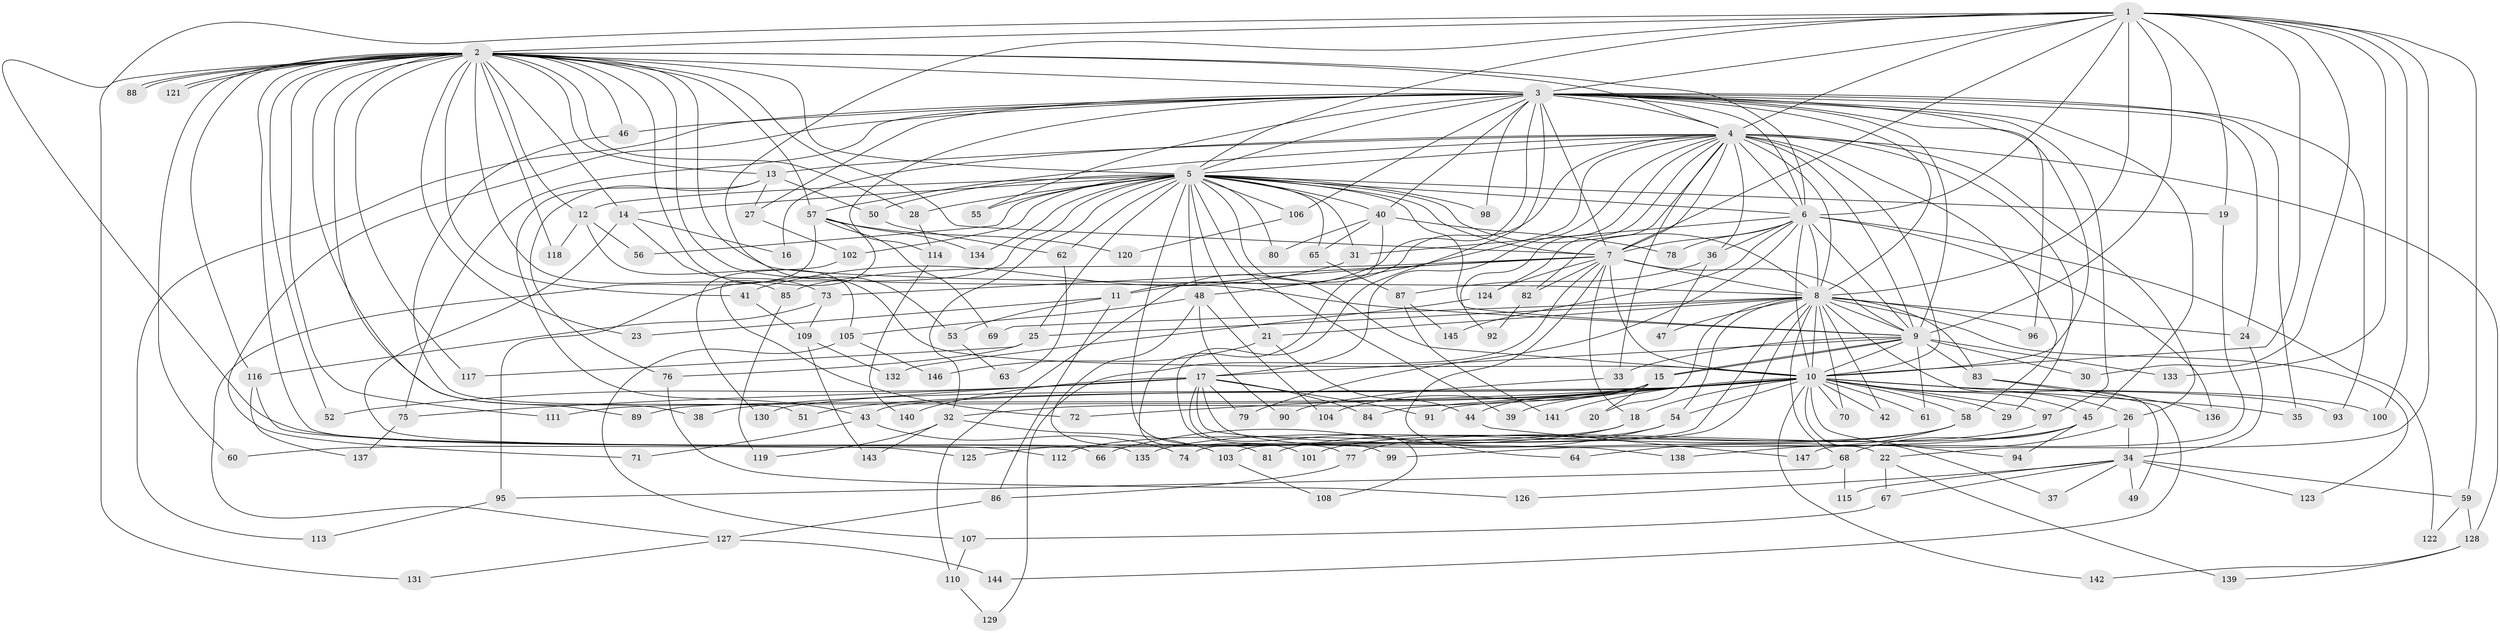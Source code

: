 // Generated by graph-tools (version 1.1) at 2025/34/03/09/25 02:34:54]
// undirected, 147 vertices, 319 edges
graph export_dot {
graph [start="1"]
  node [color=gray90,style=filled];
  1;
  2;
  3;
  4;
  5;
  6;
  7;
  8;
  9;
  10;
  11;
  12;
  13;
  14;
  15;
  16;
  17;
  18;
  19;
  20;
  21;
  22;
  23;
  24;
  25;
  26;
  27;
  28;
  29;
  30;
  31;
  32;
  33;
  34;
  35;
  36;
  37;
  38;
  39;
  40;
  41;
  42;
  43;
  44;
  45;
  46;
  47;
  48;
  49;
  50;
  51;
  52;
  53;
  54;
  55;
  56;
  57;
  58;
  59;
  60;
  61;
  62;
  63;
  64;
  65;
  66;
  67;
  68;
  69;
  70;
  71;
  72;
  73;
  74;
  75;
  76;
  77;
  78;
  79;
  80;
  81;
  82;
  83;
  84;
  85;
  86;
  87;
  88;
  89;
  90;
  91;
  92;
  93;
  94;
  95;
  96;
  97;
  98;
  99;
  100;
  101;
  102;
  103;
  104;
  105;
  106;
  107;
  108;
  109;
  110;
  111;
  112;
  113;
  114;
  115;
  116;
  117;
  118;
  119;
  120;
  121;
  122;
  123;
  124;
  125;
  126;
  127;
  128;
  129;
  130;
  131;
  132;
  133;
  134;
  135;
  136;
  137;
  138;
  139;
  140;
  141;
  142;
  143;
  144;
  145;
  146;
  147;
  1 -- 2;
  1 -- 3;
  1 -- 4;
  1 -- 5;
  1 -- 6;
  1 -- 7;
  1 -- 8;
  1 -- 9;
  1 -- 10;
  1 -- 19;
  1 -- 22;
  1 -- 30;
  1 -- 53;
  1 -- 59;
  1 -- 100;
  1 -- 112;
  1 -- 133;
  2 -- 3;
  2 -- 4;
  2 -- 5;
  2 -- 6;
  2 -- 7;
  2 -- 8;
  2 -- 9;
  2 -- 10;
  2 -- 12;
  2 -- 13;
  2 -- 14;
  2 -- 23;
  2 -- 28;
  2 -- 38;
  2 -- 41;
  2 -- 46;
  2 -- 52;
  2 -- 57;
  2 -- 60;
  2 -- 85;
  2 -- 88;
  2 -- 88;
  2 -- 89;
  2 -- 111;
  2 -- 116;
  2 -- 117;
  2 -- 118;
  2 -- 121;
  2 -- 121;
  2 -- 131;
  2 -- 135;
  3 -- 4;
  3 -- 5;
  3 -- 6;
  3 -- 7;
  3 -- 8;
  3 -- 9;
  3 -- 10;
  3 -- 11;
  3 -- 24;
  3 -- 27;
  3 -- 35;
  3 -- 40;
  3 -- 45;
  3 -- 46;
  3 -- 55;
  3 -- 71;
  3 -- 75;
  3 -- 93;
  3 -- 96;
  3 -- 97;
  3 -- 98;
  3 -- 99;
  3 -- 106;
  3 -- 113;
  3 -- 114;
  4 -- 5;
  4 -- 6;
  4 -- 7;
  4 -- 8;
  4 -- 9;
  4 -- 10;
  4 -- 13;
  4 -- 16;
  4 -- 17;
  4 -- 26;
  4 -- 29;
  4 -- 33;
  4 -- 36;
  4 -- 48;
  4 -- 57;
  4 -- 58;
  4 -- 82;
  4 -- 92;
  4 -- 110;
  4 -- 124;
  4 -- 128;
  5 -- 6;
  5 -- 7;
  5 -- 8;
  5 -- 9;
  5 -- 10;
  5 -- 12;
  5 -- 14;
  5 -- 19;
  5 -- 21;
  5 -- 25;
  5 -- 28;
  5 -- 31;
  5 -- 32;
  5 -- 39;
  5 -- 40;
  5 -- 48;
  5 -- 50;
  5 -- 55;
  5 -- 56;
  5 -- 62;
  5 -- 65;
  5 -- 77;
  5 -- 80;
  5 -- 95;
  5 -- 98;
  5 -- 102;
  5 -- 106;
  5 -- 134;
  6 -- 7;
  6 -- 8;
  6 -- 9;
  6 -- 10;
  6 -- 31;
  6 -- 36;
  6 -- 78;
  6 -- 79;
  6 -- 122;
  6 -- 136;
  6 -- 145;
  7 -- 8;
  7 -- 9;
  7 -- 10;
  7 -- 11;
  7 -- 18;
  7 -- 64;
  7 -- 73;
  7 -- 82;
  7 -- 85;
  7 -- 124;
  7 -- 129;
  8 -- 9;
  8 -- 10;
  8 -- 20;
  8 -- 21;
  8 -- 24;
  8 -- 25;
  8 -- 42;
  8 -- 47;
  8 -- 49;
  8 -- 54;
  8 -- 68;
  8 -- 69;
  8 -- 70;
  8 -- 74;
  8 -- 83;
  8 -- 96;
  8 -- 103;
  8 -- 123;
  9 -- 10;
  9 -- 15;
  9 -- 15;
  9 -- 17;
  9 -- 30;
  9 -- 33;
  9 -- 61;
  9 -- 83;
  9 -- 133;
  10 -- 18;
  10 -- 26;
  10 -- 29;
  10 -- 35;
  10 -- 37;
  10 -- 38;
  10 -- 39;
  10 -- 42;
  10 -- 43;
  10 -- 45;
  10 -- 51;
  10 -- 54;
  10 -- 58;
  10 -- 61;
  10 -- 70;
  10 -- 72;
  10 -- 84;
  10 -- 91;
  10 -- 93;
  10 -- 94;
  10 -- 97;
  10 -- 100;
  10 -- 141;
  10 -- 142;
  11 -- 23;
  11 -- 53;
  11 -- 86;
  12 -- 56;
  12 -- 105;
  12 -- 118;
  13 -- 27;
  13 -- 43;
  13 -- 50;
  13 -- 76;
  14 -- 16;
  14 -- 66;
  14 -- 73;
  15 -- 20;
  15 -- 32;
  15 -- 44;
  15 -- 89;
  15 -- 104;
  15 -- 111;
  17 -- 22;
  17 -- 52;
  17 -- 75;
  17 -- 79;
  17 -- 84;
  17 -- 91;
  17 -- 108;
  17 -- 130;
  17 -- 138;
  17 -- 140;
  18 -- 60;
  18 -- 125;
  19 -- 147;
  21 -- 44;
  21 -- 146;
  22 -- 67;
  22 -- 139;
  24 -- 34;
  25 -- 76;
  25 -- 117;
  26 -- 34;
  26 -- 138;
  27 -- 102;
  28 -- 114;
  31 -- 41;
  32 -- 103;
  32 -- 119;
  32 -- 143;
  33 -- 90;
  34 -- 37;
  34 -- 49;
  34 -- 59;
  34 -- 67;
  34 -- 115;
  34 -- 123;
  34 -- 126;
  36 -- 47;
  36 -- 87;
  40 -- 65;
  40 -- 78;
  40 -- 80;
  40 -- 101;
  41 -- 109;
  43 -- 71;
  43 -- 74;
  44 -- 147;
  45 -- 68;
  45 -- 77;
  45 -- 94;
  45 -- 99;
  46 -- 51;
  48 -- 81;
  48 -- 90;
  48 -- 104;
  48 -- 105;
  50 -- 62;
  53 -- 63;
  54 -- 66;
  54 -- 112;
  57 -- 69;
  57 -- 72;
  57 -- 120;
  57 -- 127;
  57 -- 134;
  58 -- 64;
  58 -- 81;
  58 -- 135;
  59 -- 122;
  59 -- 128;
  62 -- 63;
  65 -- 87;
  67 -- 107;
  68 -- 95;
  68 -- 115;
  73 -- 109;
  73 -- 116;
  75 -- 137;
  76 -- 126;
  77 -- 86;
  82 -- 92;
  83 -- 136;
  83 -- 144;
  85 -- 119;
  86 -- 127;
  87 -- 141;
  87 -- 145;
  95 -- 113;
  97 -- 101;
  102 -- 130;
  103 -- 108;
  105 -- 107;
  105 -- 146;
  106 -- 120;
  107 -- 110;
  109 -- 132;
  109 -- 143;
  110 -- 129;
  114 -- 140;
  116 -- 125;
  116 -- 137;
  124 -- 132;
  127 -- 131;
  127 -- 144;
  128 -- 139;
  128 -- 142;
}
